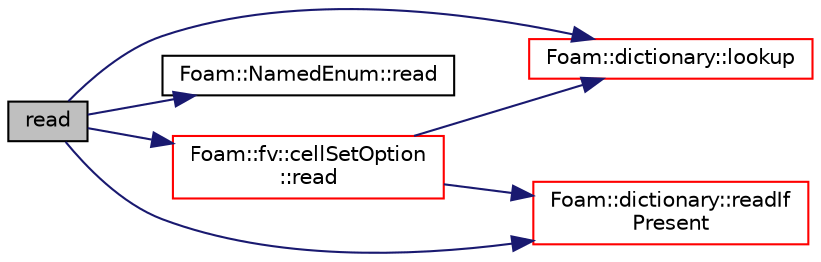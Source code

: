 digraph "read"
{
  bgcolor="transparent";
  edge [fontname="Helvetica",fontsize="10",labelfontname="Helvetica",labelfontsize="10"];
  node [fontname="Helvetica",fontsize="10",shape=record];
  rankdir="LR";
  Node87 [label="read",height=0.2,width=0.4,color="black", fillcolor="grey75", style="filled", fontcolor="black"];
  Node87 -> Node88 [color="midnightblue",fontsize="10",style="solid",fontname="Helvetica"];
  Node88 [label="Foam::dictionary::lookup",height=0.2,width=0.4,color="red",URL="$a27129.html#a6a0727fa523e48977e27348663def509",tooltip="Find and return an entry data stream. "];
  Node87 -> Node344 [color="midnightblue",fontsize="10",style="solid",fontname="Helvetica"];
  Node344 [label="Foam::NamedEnum::read",height=0.2,width=0.4,color="black",URL="$a27113.html#a23940971225b67efe40f10dda5d9f201",tooltip="Read a word from Istream and return the corresponding. "];
  Node87 -> Node385 [color="midnightblue",fontsize="10",style="solid",fontname="Helvetica"];
  Node385 [label="Foam::fv::cellSetOption\l::read",height=0.2,width=0.4,color="red",URL="$a24553.html#a6ce0c64db98eb6144d363dbfc86104eb",tooltip="Read source dictionary. "];
  Node385 -> Node88 [color="midnightblue",fontsize="10",style="solid",fontname="Helvetica"];
  Node385 -> Node301 [color="midnightblue",fontsize="10",style="solid",fontname="Helvetica"];
  Node301 [label="Foam::dictionary::readIf\lPresent",height=0.2,width=0.4,color="red",URL="$a27129.html#ad4bd008e6ee208313f2c3a963ee1170d",tooltip="Find an entry if present, and assign to T. "];
  Node87 -> Node301 [color="midnightblue",fontsize="10",style="solid",fontname="Helvetica"];
}
